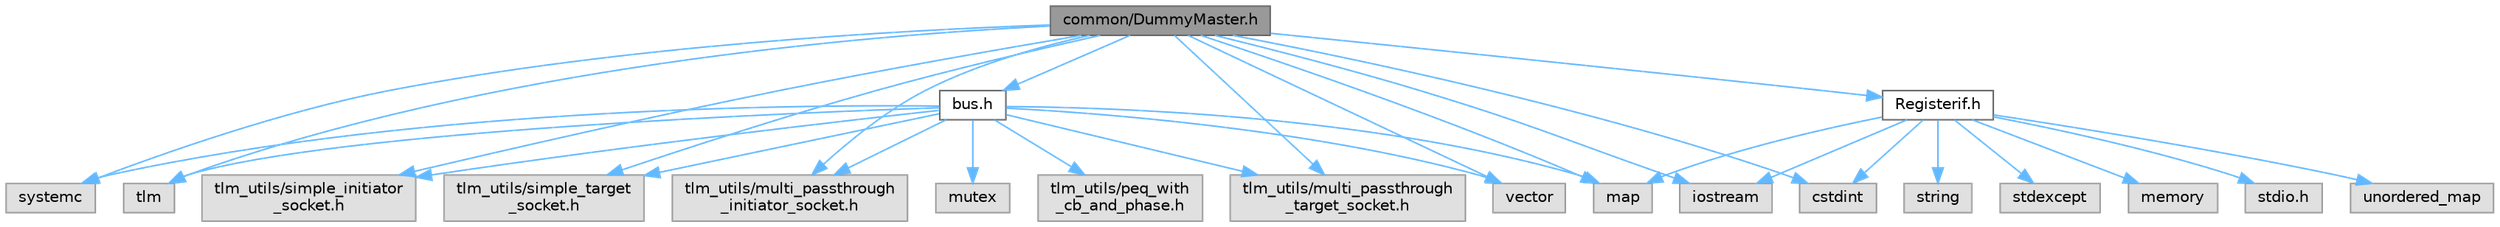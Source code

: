 digraph "common/DummyMaster.h"
{
 // LATEX_PDF_SIZE
  bgcolor="transparent";
  edge [fontname=Helvetica,fontsize=10,labelfontname=Helvetica,labelfontsize=10];
  node [fontname=Helvetica,fontsize=10,shape=box,height=0.2,width=0.4];
  Node1 [id="Node000001",label="common/DummyMaster.h",height=0.2,width=0.4,color="gray40", fillcolor="grey60", style="filled", fontcolor="black",tooltip=" "];
  Node1 -> Node2 [id="edge1_Node000001_Node000002",color="steelblue1",style="solid",tooltip=" "];
  Node2 [id="Node000002",label="systemc",height=0.2,width=0.4,color="grey60", fillcolor="#E0E0E0", style="filled",tooltip=" "];
  Node1 -> Node3 [id="edge2_Node000001_Node000003",color="steelblue1",style="solid",tooltip=" "];
  Node3 [id="Node000003",label="tlm",height=0.2,width=0.4,color="grey60", fillcolor="#E0E0E0", style="filled",tooltip=" "];
  Node1 -> Node4 [id="edge3_Node000001_Node000004",color="steelblue1",style="solid",tooltip=" "];
  Node4 [id="Node000004",label="tlm_utils/simple_initiator\l_socket.h",height=0.2,width=0.4,color="grey60", fillcolor="#E0E0E0", style="filled",tooltip=" "];
  Node1 -> Node5 [id="edge4_Node000001_Node000005",color="steelblue1",style="solid",tooltip=" "];
  Node5 [id="Node000005",label="tlm_utils/simple_target\l_socket.h",height=0.2,width=0.4,color="grey60", fillcolor="#E0E0E0", style="filled",tooltip=" "];
  Node1 -> Node6 [id="edge5_Node000001_Node000006",color="steelblue1",style="solid",tooltip=" "];
  Node6 [id="Node000006",label="tlm_utils/multi_passthrough\l_initiator_socket.h",height=0.2,width=0.4,color="grey60", fillcolor="#E0E0E0", style="filled",tooltip=" "];
  Node1 -> Node7 [id="edge6_Node000001_Node000007",color="steelblue1",style="solid",tooltip=" "];
  Node7 [id="Node000007",label="tlm_utils/multi_passthrough\l_target_socket.h",height=0.2,width=0.4,color="grey60", fillcolor="#E0E0E0", style="filled",tooltip=" "];
  Node1 -> Node8 [id="edge7_Node000001_Node000008",color="steelblue1",style="solid",tooltip=" "];
  Node8 [id="Node000008",label="map",height=0.2,width=0.4,color="grey60", fillcolor="#E0E0E0", style="filled",tooltip=" "];
  Node1 -> Node9 [id="edge8_Node000001_Node000009",color="steelblue1",style="solid",tooltip=" "];
  Node9 [id="Node000009",label="vector",height=0.2,width=0.4,color="grey60", fillcolor="#E0E0E0", style="filled",tooltip=" "];
  Node1 -> Node10 [id="edge9_Node000001_Node000010",color="steelblue1",style="solid",tooltip=" "];
  Node10 [id="Node000010",label="iostream",height=0.2,width=0.4,color="grey60", fillcolor="#E0E0E0", style="filled",tooltip=" "];
  Node1 -> Node11 [id="edge10_Node000001_Node000011",color="steelblue1",style="solid",tooltip=" "];
  Node11 [id="Node000011",label="cstdint",height=0.2,width=0.4,color="grey60", fillcolor="#E0E0E0", style="filled",tooltip=" "];
  Node1 -> Node12 [id="edge11_Node000001_Node000012",color="steelblue1",style="solid",tooltip=" "];
  Node12 [id="Node000012",label="Registerif.h",height=0.2,width=0.4,color="grey40", fillcolor="white", style="filled",URL="$_registerif_8h.html",tooltip=" "];
  Node12 -> Node13 [id="edge12_Node000012_Node000013",color="steelblue1",style="solid",tooltip=" "];
  Node13 [id="Node000013",label="unordered_map",height=0.2,width=0.4,color="grey60", fillcolor="#E0E0E0", style="filled",tooltip=" "];
  Node12 -> Node8 [id="edge13_Node000012_Node000008",color="steelblue1",style="solid",tooltip=" "];
  Node12 -> Node14 [id="edge14_Node000012_Node000014",color="steelblue1",style="solid",tooltip=" "];
  Node14 [id="Node000014",label="string",height=0.2,width=0.4,color="grey60", fillcolor="#E0E0E0", style="filled",tooltip=" "];
  Node12 -> Node11 [id="edge15_Node000012_Node000011",color="steelblue1",style="solid",tooltip=" "];
  Node12 -> Node15 [id="edge16_Node000012_Node000015",color="steelblue1",style="solid",tooltip=" "];
  Node15 [id="Node000015",label="stdexcept",height=0.2,width=0.4,color="grey60", fillcolor="#E0E0E0", style="filled",tooltip=" "];
  Node12 -> Node16 [id="edge17_Node000012_Node000016",color="steelblue1",style="solid",tooltip=" "];
  Node16 [id="Node000016",label="memory",height=0.2,width=0.4,color="grey60", fillcolor="#E0E0E0", style="filled",tooltip=" "];
  Node12 -> Node17 [id="edge18_Node000012_Node000017",color="steelblue1",style="solid",tooltip=" "];
  Node17 [id="Node000017",label="stdio.h",height=0.2,width=0.4,color="grey60", fillcolor="#E0E0E0", style="filled",tooltip=" "];
  Node12 -> Node10 [id="edge19_Node000012_Node000010",color="steelblue1",style="solid",tooltip=" "];
  Node1 -> Node18 [id="edge20_Node000001_Node000018",color="steelblue1",style="solid",tooltip=" "];
  Node18 [id="Node000018",label="bus.h",height=0.2,width=0.4,color="grey40", fillcolor="white", style="filled",URL="$bus_8h.html",tooltip=" "];
  Node18 -> Node2 [id="edge21_Node000018_Node000002",color="steelblue1",style="solid",tooltip=" "];
  Node18 -> Node3 [id="edge22_Node000018_Node000003",color="steelblue1",style="solid",tooltip=" "];
  Node18 -> Node4 [id="edge23_Node000018_Node000004",color="steelblue1",style="solid",tooltip=" "];
  Node18 -> Node5 [id="edge24_Node000018_Node000005",color="steelblue1",style="solid",tooltip=" "];
  Node18 -> Node6 [id="edge25_Node000018_Node000006",color="steelblue1",style="solid",tooltip=" "];
  Node18 -> Node7 [id="edge26_Node000018_Node000007",color="steelblue1",style="solid",tooltip=" "];
  Node18 -> Node19 [id="edge27_Node000018_Node000019",color="steelblue1",style="solid",tooltip=" "];
  Node19 [id="Node000019",label="tlm_utils/peq_with\l_cb_and_phase.h",height=0.2,width=0.4,color="grey60", fillcolor="#E0E0E0", style="filled",tooltip=" "];
  Node18 -> Node8 [id="edge28_Node000018_Node000008",color="steelblue1",style="solid",tooltip=" "];
  Node18 -> Node9 [id="edge29_Node000018_Node000009",color="steelblue1",style="solid",tooltip=" "];
  Node18 -> Node20 [id="edge30_Node000018_Node000020",color="steelblue1",style="solid",tooltip=" "];
  Node20 [id="Node000020",label="mutex",height=0.2,width=0.4,color="grey60", fillcolor="#E0E0E0", style="filled",tooltip=" "];
}
